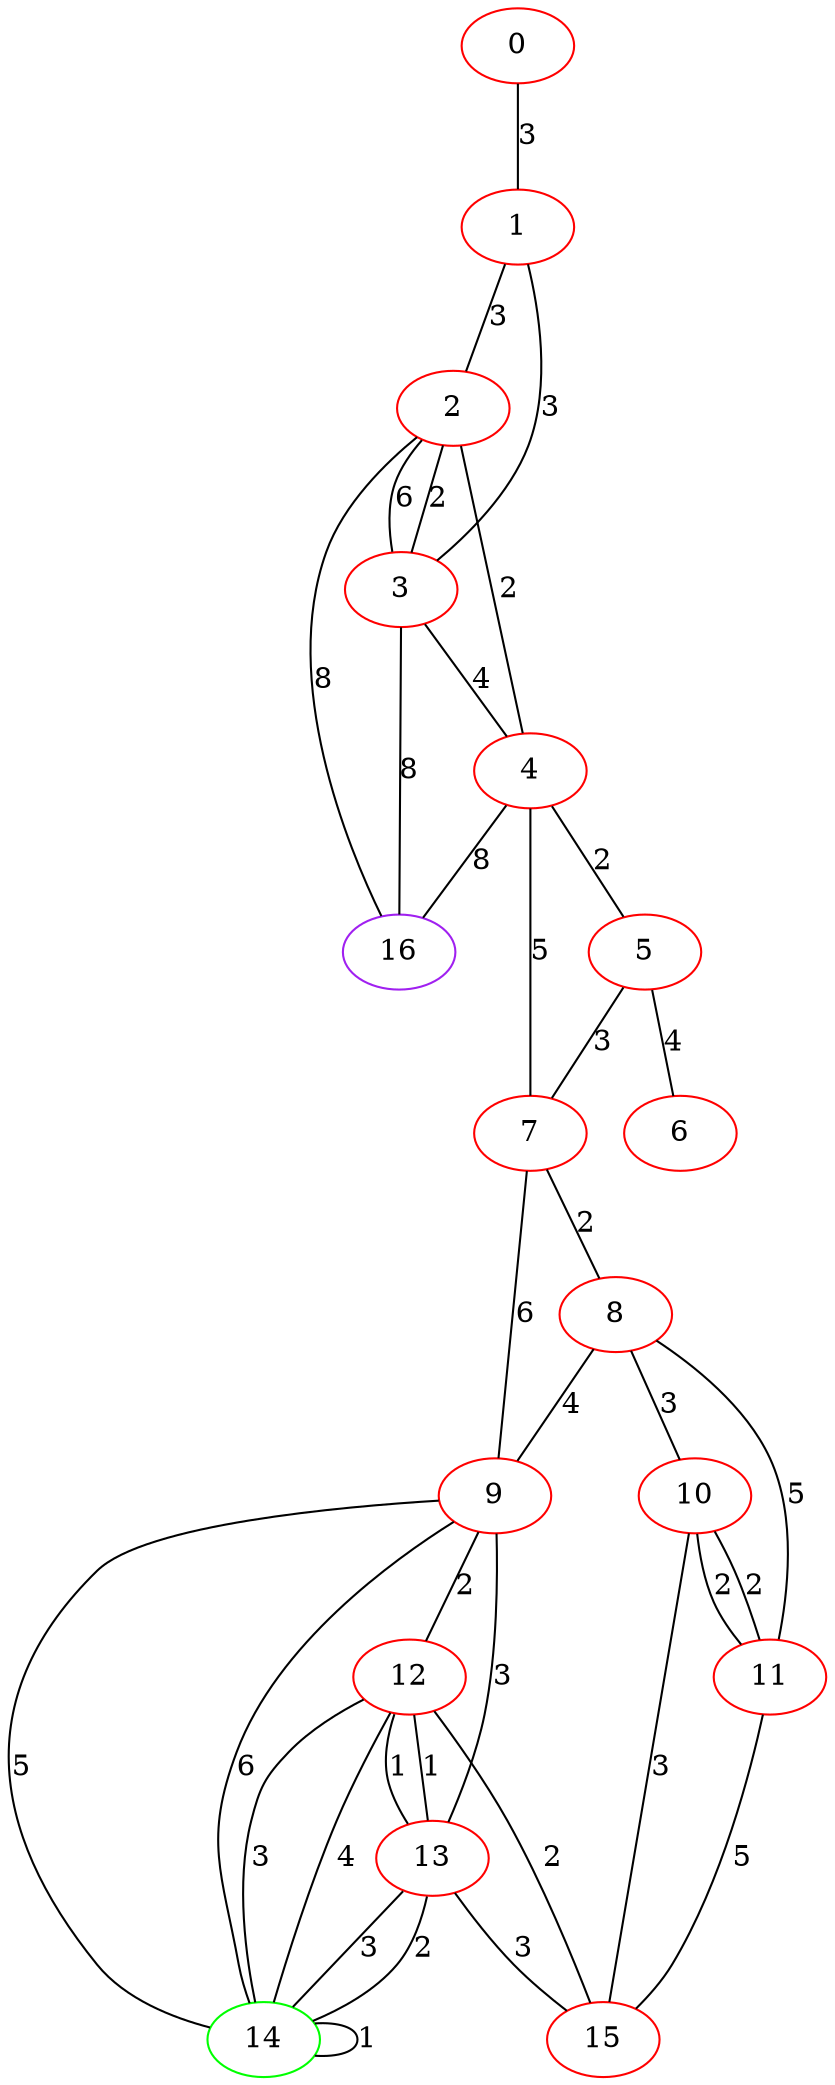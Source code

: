 graph "" {
0 [color=red, weight=1];
1 [color=red, weight=1];
2 [color=red, weight=1];
3 [color=red, weight=1];
4 [color=red, weight=1];
5 [color=red, weight=1];
6 [color=red, weight=1];
7 [color=red, weight=1];
8 [color=red, weight=1];
9 [color=red, weight=1];
10 [color=red, weight=1];
11 [color=red, weight=1];
12 [color=red, weight=1];
13 [color=red, weight=1];
14 [color=green, weight=2];
15 [color=red, weight=1];
16 [color=purple, weight=4];
0 -- 1  [key=0, label=3];
1 -- 2  [key=0, label=3];
1 -- 3  [key=0, label=3];
2 -- 16  [key=0, label=8];
2 -- 3  [key=0, label=6];
2 -- 3  [key=1, label=2];
2 -- 4  [key=0, label=2];
3 -- 16  [key=0, label=8];
3 -- 4  [key=0, label=4];
4 -- 16  [key=0, label=8];
4 -- 5  [key=0, label=2];
4 -- 7  [key=0, label=5];
5 -- 6  [key=0, label=4];
5 -- 7  [key=0, label=3];
7 -- 8  [key=0, label=2];
7 -- 9  [key=0, label=6];
8 -- 9  [key=0, label=4];
8 -- 10  [key=0, label=3];
8 -- 11  [key=0, label=5];
9 -- 12  [key=0, label=2];
9 -- 13  [key=0, label=3];
9 -- 14  [key=0, label=5];
9 -- 14  [key=1, label=6];
10 -- 11  [key=0, label=2];
10 -- 11  [key=1, label=2];
10 -- 15  [key=0, label=3];
11 -- 15  [key=0, label=5];
12 -- 13  [key=0, label=1];
12 -- 13  [key=1, label=1];
12 -- 14  [key=0, label=3];
12 -- 14  [key=1, label=4];
12 -- 15  [key=0, label=2];
13 -- 14  [key=0, label=2];
13 -- 14  [key=1, label=3];
13 -- 15  [key=0, label=3];
14 -- 14  [key=0, label=1];
}
